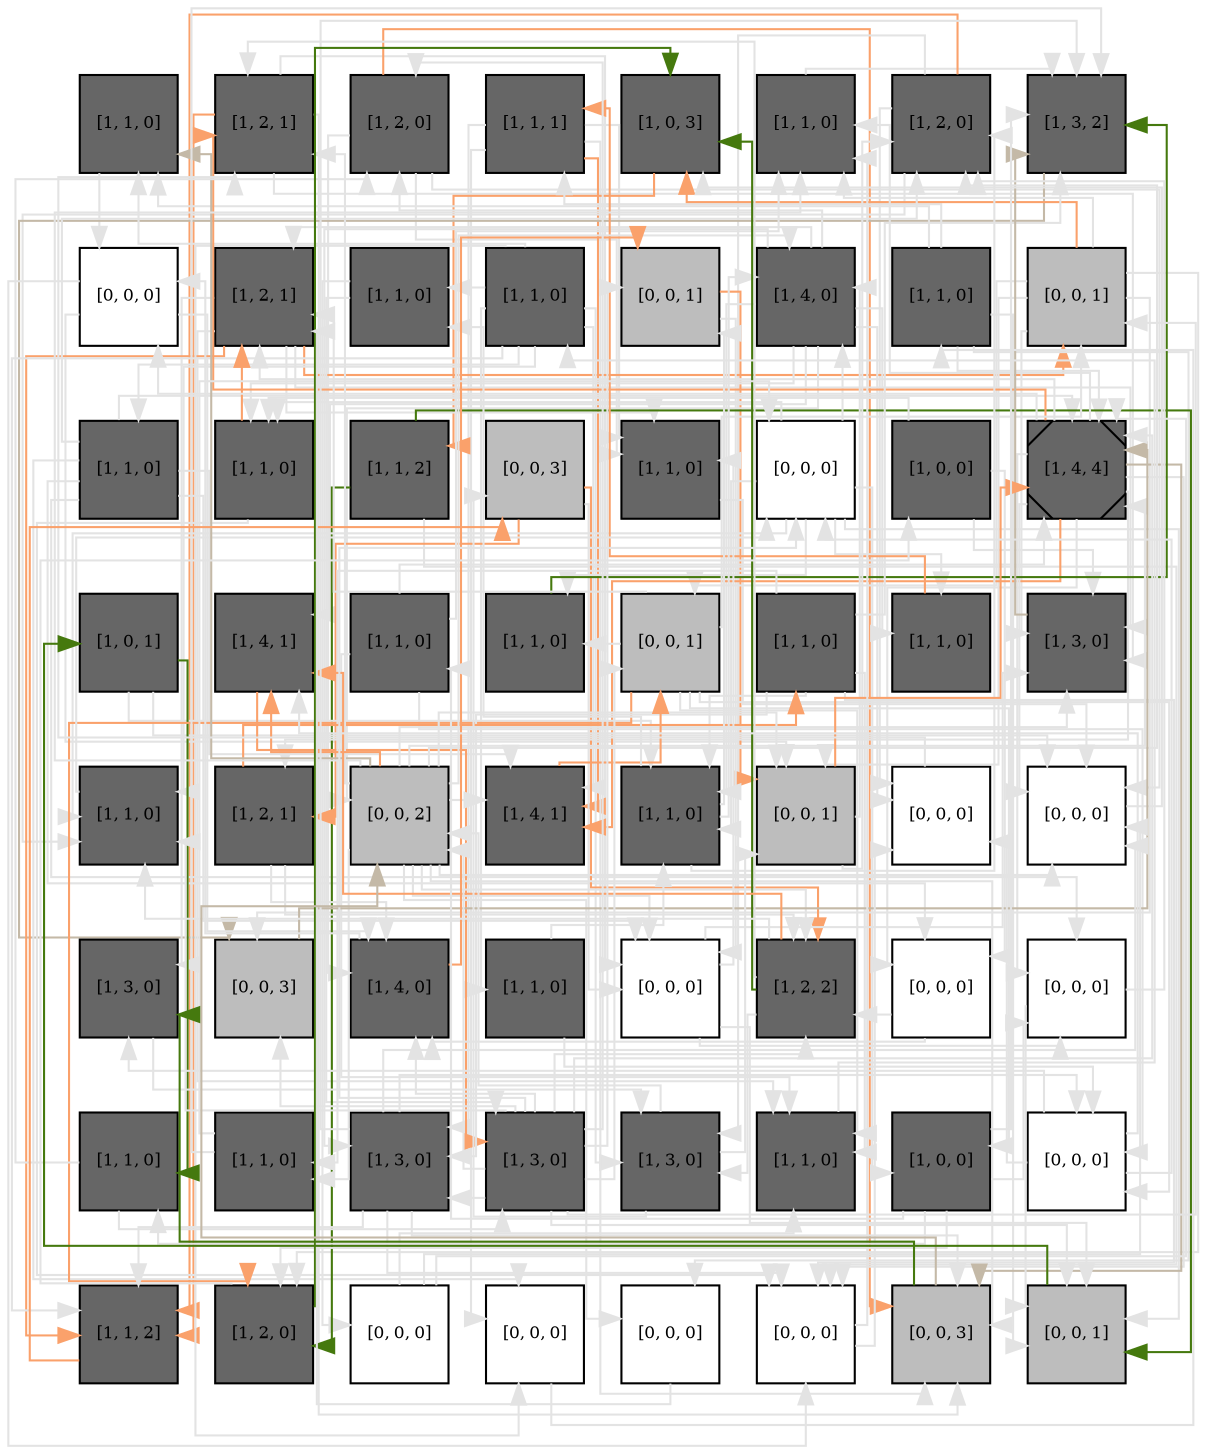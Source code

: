 digraph layout  {
rankdir=TB;
splines=ortho;
node [fixedsize=false, style=filled, width="0.6"];
edge [constraint=false];
0 [fillcolor="#666666", fontsize=8, label="[1, 1, 0]", shape=square, tooltip="name:  Cas12 ,\nin_degree: 3,\nout_degree: 1"];
1 [fillcolor="#666666", fontsize=8, label="[1, 2, 1]", shape=square, tooltip="name:  Mito ,\nin_degree: 4,\nout_degree: 4"];
2 [fillcolor="#666666", fontsize=8, label="[1, 2, 0]", shape=square, tooltip="name:  DNADamageEvent ,\nin_degree: 3,\nout_degree: 4"];
3 [fillcolor="#666666", fontsize=8, label="[1, 1, 1]", shape=square, tooltip="name:  Apaf1 ,\nin_degree: 2,\nout_degree: 5"];
4 [fillcolor="#666666", fontsize=8, label="[1, 0, 3]", shape=square, tooltip="name: GF,\nin_degree: 4,\nout_degree: 1"];
5 [fillcolor="#666666", fontsize=8, label="[1, 1, 0]", shape=square, tooltip="name:  PI3K ,\nin_degree: 5,\nout_degree: 1"];
6 [fillcolor="#666666", fontsize=8, label="[1, 2, 0]", shape=square, tooltip="name:  IkB ,\nin_degree: 5,\nout_degree: 4"];
7 [fillcolor="#666666", fontsize=8, label="[1, 3, 2]", shape=square, tooltip="name:  PIP3 ,\nin_degree: 7,\nout_degree: 1"];
8 [fillcolor="#FFFFFF", fontsize=8, label="[0, 0, 0]", shape=square, tooltip="name: None,\nin_degree: 3,\nout_degree: 3"];
9 [fillcolor="#666666", fontsize=8, label="[1, 2, 1]", shape=square, tooltip="name:  Cas6 ,\nin_degree: 5,\nout_degree: 6"];
10 [fillcolor="#666666", fontsize=8, label="[1, 1, 0]", shape=square, tooltip="name:  TRAF2 ,\nin_degree: 2,\nout_degree: 2"];
11 [fillcolor="#666666", fontsize=8, label="[1, 1, 0]", shape=square, tooltip="name:  TRADD ,\nin_degree: 1,\nout_degree: 9"];
12 [fillcolor="#bdbdbd", fontsize=8, label="[0, 0, 1]", shape=square, tooltip="name: None,\nin_degree: 3,\nout_degree: 2"];
13 [fillcolor="#666666", fontsize=8, label="[1, 4, 0]", shape=square, tooltip="name:  IAP ,\nin_degree: 4,\nout_degree: 9"];
14 [fillcolor="#666666", fontsize=8, label="[1, 1, 0]", shape=square, tooltip="name:  FADD ,\nin_degree: 1,\nout_degree: 5"];
15 [fillcolor="#bdbdbd", fontsize=8, label="[0, 0, 1]", shape=square, tooltip="name: None,\nin_degree: 3,\nout_degree: 7"];
16 [fillcolor="#666666", fontsize=8, label="[1, 1, 0]", shape=square, tooltip="name:  A20 ,\nin_degree: 1,\nout_degree: 7"];
17 [fillcolor="#666666", fontsize=8, label="[1, 1, 0]", shape=square, tooltip="name:  GFR ,\nin_degree: 3,\nout_degree: 2"];
18 [fillcolor="#666666", fontsize=8, label="[1, 1, 2]", shape=square, tooltip="name:  PIP2 ,\nin_degree: 1,\nout_degree: 3"];
19 [fillcolor="#bdbdbd", fontsize=8, label="[0, 0, 3]", shape=square, tooltip="name: None,\nin_degree: 2,\nout_degree: 3"];
20 [fillcolor="#666666", fontsize=8, label="[1, 1, 0]", shape=square, tooltip="name:  TNFR2 ,\nin_degree: 4,\nout_degree: 1"];
21 [fillcolor="#FFFFFF", fontsize=8, label="[0, 0, 0]", shape=square, tooltip="name: None,\nin_degree: 4,\nout_degree: 8"];
22 [fillcolor="#666666", fontsize=8, label="[1, 0, 0]", shape=square, tooltip="name: TNF,\nin_degree: 1,\nout_degree: 3"];
23 [fillcolor="#666666", fontsize=8, label="[1, 4, 4]", shape=Msquare, tooltip="name:  BID ,\nin_degree: 8,\nout_degree: 11"];
24 [fillcolor="#666666", fontsize=8, label="[1, 0, 1]", shape=square, tooltip="name:  GF ,\nin_degree: 1,\nout_degree: 3"];
25 [fillcolor="#666666", fontsize=8, label="[1, 4, 1]", shape=square, tooltip="name:  Cas3 ,\nin_degree: 4,\nout_degree: 1"];
26 [fillcolor="#666666", fontsize=8, label="[1, 1, 0]", shape=square, tooltip="name:  TNFR1 ,\nin_degree: 1,\nout_degree: 4"];
27 [fillcolor="#666666", fontsize=8, label="[1, 1, 0]", shape=square, tooltip="name:  cFLIP ,\nin_degree: 2,\nout_degree: 1"];
28 [fillcolor="#bdbdbd", fontsize=8, label="[0, 0, 1]", shape=square, tooltip="name: None,\nin_degree: 3,\nout_degree: 7"];
29 [fillcolor="#666666", fontsize=8, label="[1, 1, 0]", shape=square, tooltip="name:  NFkB ,\nin_degree: 1,\nout_degree: 6"];
30 [fillcolor="#666666", fontsize=8, label="[1, 1, 0]", shape=square, tooltip="name:  MEKK1 ,\nin_degree: 2,\nout_degree: 1"];
31 [fillcolor="#666666", fontsize=8, label="[1, 3, 0]", shape=square, tooltip="name:  Cas7 ,\nin_degree: 6,\nout_degree: 1"];
32 [fillcolor="#666666", fontsize=8, label="[1, 1, 0]", shape=square, tooltip="name:  TRAF ,\nin_degree: 5,\nout_degree: 1"];
33 [fillcolor="#666666", fontsize=8, label="[1, 2, 1]", shape=square, tooltip="name:  BAD ,\nin_degree: 2,\nout_degree: 3"];
34 [fillcolor="#bdbdbd", fontsize=8, label="[0, 0, 2]", shape=square, tooltip="name: None,\nin_degree: 4,\nout_degree: 16"];
35 [fillcolor="#666666", fontsize=8, label="[1, 4, 1]", shape=square, tooltip="name:  APC ,\nin_degree: 5,\nout_degree: 1"];
36 [fillcolor="#666666", fontsize=8, label="[1, 1, 0]", shape=square, tooltip="name:  Cas3_dummy ,\nin_degree: 5,\nout_degree: 4"];
37 [fillcolor="#bdbdbd", fontsize=8, label="[0, 0, 1]", shape=square, tooltip="name: None,\nin_degree: 5,\nout_degree: 3"];
38 [fillcolor="#FFFFFF", fontsize=8, label="[0, 0, 0]", shape=square, tooltip="name: None,\nin_degree: 4,\nout_degree: 1"];
39 [fillcolor="#FFFFFF", fontsize=8, label="[0, 0, 0]", shape=square, tooltip="name: None,\nin_degree: 7,\nout_degree: 1"];
40 [fillcolor="#666666", fontsize=8, label="[1, 3, 0]", shape=square, tooltip="name:  Cas8 ,\nin_degree: 3,\nout_degree: 1"];
41 [fillcolor="#bdbdbd", fontsize=8, label="[0, 0, 3]", shape=square, tooltip="name: None,\nin_degree: 3,\nout_degree: 1"];
42 [fillcolor="#666666", fontsize=8, label="[1, 4, 0]", shape=square, tooltip="name:  Cas9 ,\nin_degree: 5,\nout_degree: 2"];
43 [fillcolor="#666666", fontsize=8, label="[1, 1, 0]", shape=square, tooltip="name:  RIP ,\nin_degree: 1,\nout_degree: 2"];
44 [fillcolor="#FFFFFF", fontsize=8, label="[0, 0, 0]", shape=square, tooltip="name: None,\nin_degree: 5,\nout_degree: 4"];
45 [fillcolor="#666666", fontsize=8, label="[1, 2, 2]", shape=square, tooltip="name:  Mdm2 ,\nin_degree: 5,\nout_degree: 5"];
46 [fillcolor="#FFFFFF", fontsize=8, label="[0, 0, 0]", shape=square, tooltip="name: None,\nin_degree: 3,\nout_degree: 2"];
47 [fillcolor="#FFFFFF", fontsize=8, label="[0, 0, 0]", shape=square, tooltip="name: None,\nin_degree: 4,\nout_degree: 2"];
48 [fillcolor="#666666", fontsize=8, label="[1, 1, 0]", shape=square, tooltip="name:  JNK ,\nin_degree: 2,\nout_degree: 2"];
49 [fillcolor="#666666", fontsize=8, label="[1, 1, 0]", shape=square, tooltip="name:  PTEN ,\nin_degree: 2,\nout_degree: 2"];
50 [fillcolor="#666666", fontsize=8, label="[1, 3, 0]", shape=square, tooltip="name:  BclX ,\nin_degree: 4,\nout_degree: 6"];
51 [fillcolor="#666666", fontsize=8, label="[1, 3, 0]", shape=square, tooltip="name:  p53 ,\nin_degree: 3,\nout_degree: 13"];
52 [fillcolor="#666666", fontsize=8, label="[1, 3, 0]", shape=square, tooltip="name:  IKK ,\nin_degree: 4,\nout_degree: 3"];
53 [fillcolor="#666666", fontsize=8, label="[1, 1, 0]", shape=square, tooltip="name:  NIK ,\nin_degree: 5,\nout_degree: 1"];
54 [fillcolor="#666666", fontsize=8, label="[1, 0, 0]", shape=square, tooltip="name:  TNF ,\nin_degree: 2,\nout_degree: 5"];
55 [fillcolor="#FFFFFF", fontsize=8, label="[0, 0, 0]", shape=square, tooltip="name: None,\nin_degree: 4,\nout_degree: 4"];
56 [fillcolor="#666666", fontsize=8, label="[1, 1, 2]", shape=square, tooltip="name:  AKT ,\nin_degree: 5,\nout_degree: 1"];
57 [fillcolor="#666666", fontsize=8, label="[1, 2, 0]", shape=square, tooltip="name:  JNKK ,\nin_degree: 4,\nout_degree: 2"];
58 [fillcolor="#FFFFFF", fontsize=8, label="[0, 0, 0]", shape=square, tooltip="name: None,\nin_degree: 1,\nout_degree: 3"];
59 [fillcolor="#FFFFFF", fontsize=8, label="[0, 0, 0]", shape=square, tooltip="name: None,\nin_degree: 3,\nout_degree: 1"];
60 [fillcolor="#FFFFFF", fontsize=8, label="[0, 0, 0]", shape=square, tooltip="name: None,\nin_degree: 2,\nout_degree: 1"];
61 [fillcolor="#FFFFFF", fontsize=8, label="[0, 0, 0]", shape=square, tooltip="name: None,\nin_degree: 6,\nout_degree: 2"];
62 [fillcolor="#bdbdbd", fontsize=8, label="[0, 0, 3]", shape=square, tooltip="name: None,\nin_degree: 6,\nout_degree: 2"];
63 [fillcolor="#bdbdbd", fontsize=8, label="[0, 0, 1]", shape=square, tooltip="name: None,\nin_degree: 6,\nout_degree: 1"];
0 -> 8  [color=grey89, style="penwidth(0.1)", tooltip=" ", weight=1];
1 -> 62  [color=grey89, style="penwidth(0.1)", tooltip=" ", weight=1];
1 -> 31  [color=grey89, style="penwidth(0.1)", tooltip=" ", weight=1];
1 -> 56  [color="#FAA16B", style="penwidth(0.1)", tooltip="7( PIP3 ) to 56( AKT )", weight=1];
1 -> 44  [color=grey89, style="penwidth(0.1)", tooltip=" ", weight=1];
2 -> 42  [color=grey89, style="penwidth(0.1)", tooltip=" ", weight=1];
2 -> 20  [color=grey89, style="penwidth(0.1)", tooltip=" ", weight=1];
2 -> 62  [color="#FAA16B", style="penwidth(0.1)", tooltip="2( DNADamageEvent ) to 51( p53 )", weight=1];
2 -> 39  [color=grey89, style="penwidth(0.1)", tooltip=" ", weight=1];
3 -> 62  [color=grey89, style="penwidth(0.1)", tooltip=" ", weight=1];
3 -> 35  [color="#FAA16B", style="penwidth(0.1)", tooltip="30( MEKK1 ) to 57( JNKK )", weight=1];
3 -> 50  [color=grey89, style="penwidth(0.1)", tooltip=" ", weight=1];
3 -> 59  [color=grey89, style="penwidth(0.1)", tooltip=" ", weight=1];
3 -> 20  [color=grey89, style="penwidth(0.1)", tooltip=" ", weight=1];
4 -> 18  [color="#FAA16B", style="penwidth(0.1)", tooltip="17( GFR ) to 18( PIP2 )", weight=1];
5 -> 7  [color=grey89, style="penwidth(0.1)", tooltip=" ", weight=1];
6 -> 38  [color=grey89, style="penwidth(0.1)", tooltip=" ", weight=1];
6 -> 56  [color="#FAA16B", style="penwidth(0.1)", tooltip="6( IkB ) to 29( NFkB )", weight=1];
6 -> 52  [color=grey89, style="penwidth(0.1)", tooltip=" ", weight=1];
6 -> 32  [color=grey89, style="penwidth(0.1)", tooltip=" ", weight=1];
7 -> 41  [color="#C4B9A7", style="penwidth(0.1)", tooltip="31( Cas7 ) to 0( Cas12 )", weight=1];
8 -> 61  [color=grey89, style="penwidth(0.1)", tooltip=" ", weight=1];
8 -> 42  [color=grey89, style="penwidth(0.1)", tooltip=" ", weight=1];
8 -> 37  [color=grey89, style="penwidth(0.1)", tooltip=" ", weight=1];
9 -> 20  [color=grey89, style="penwidth(0.1)", tooltip=" ", weight=1];
9 -> 56  [color="#FAA16B", style="penwidth(0.1)", tooltip="9( Cas6 ) to 25( Cas3 )", weight=1];
9 -> 40  [color=grey89, style="penwidth(0.1)", tooltip=" ", weight=1];
9 -> 15  [color="#FAA16B", style="penwidth(0.1)", tooltip="17( GFR ) to 18( PIP2 )", weight=1];
9 -> 31  [color=grey89, style="penwidth(0.1)", tooltip=" ", weight=1];
9 -> 53  [color=grey89, style="penwidth(0.1)", tooltip=" ", weight=1];
10 -> 51  [color=grey89, style="penwidth(0.1)", tooltip=" ", weight=1];
10 -> 58  [color=grey89, style="penwidth(0.1)", tooltip=" ", weight=1];
11 -> 43  [color=grey89, style="penwidth(0.1)", tooltip=" ", weight=1];
11 -> 52  [color=grey89, style="penwidth(0.1)", tooltip=" ", weight=1];
11 -> 10  [color=grey89, style="penwidth(0.1)", tooltip=" ", weight=1];
11 -> 0  [color=grey89, style="penwidth(0.1)", tooltip=" ", weight=1];
11 -> 59  [color=grey89, style="penwidth(0.1)", tooltip=" ", weight=1];
11 -> 35  [color=grey89, style="penwidth(0.1)", tooltip=" ", weight=1];
11 -> 56  [color=grey89, style="penwidth(0.1)", tooltip=" ", weight=1];
11 -> 32  [color=grey89, style="penwidth(0.1)", tooltip=" ", weight=1];
11 -> 16  [color=grey89, style="penwidth(0.1)", tooltip=" ", weight=1];
12 -> 44  [color=grey89, style="penwidth(0.1)", tooltip=" ", weight=1];
12 -> 37  [color="#FAA16B", style="penwidth(0.1)", tooltip="42( Cas9 ) to 35( APC )", weight=1];
13 -> 50  [color=grey89, style="penwidth(0.1)", tooltip=" ", weight=1];
13 -> 17  [color=grey89, style="penwidth(0.1)", tooltip=" ", weight=1];
13 -> 30  [color=grey89, style="penwidth(0.1)", tooltip=" ", weight=1];
13 -> 34  [color=grey89, style="penwidth(0.1)", tooltip=" ", weight=1];
13 -> 25  [color=grey89, style="penwidth(0.1)", tooltip=" ", weight=1];
13 -> 38  [color=grey89, style="penwidth(0.1)", tooltip=" ", weight=1];
13 -> 9  [color=grey89, style="penwidth(0.1)", tooltip=" ", weight=1];
13 -> 2  [color=grey89, style="penwidth(0.1)", tooltip=" ", weight=1];
13 -> 36  [color=grey89, style="penwidth(0.1)", tooltip=" ", weight=1];
14 -> 3  [color=grey89, style="penwidth(0.1)", tooltip=" ", weight=1];
14 -> 23  [color=grey89, style="penwidth(0.1)", tooltip=" ", weight=1];
14 -> 60  [color=grey89, style="penwidth(0.1)", tooltip=" ", weight=1];
14 -> 0  [color=grey89, style="penwidth(0.1)", tooltip=" ", weight=1];
14 -> 63  [color=grey89, style="penwidth(0.1)", tooltip=" ", weight=1];
15 -> 31  [color=grey89, style="penwidth(0.1)", tooltip=" ", weight=1];
15 -> 4  [color="#FAA16B", style="penwidth(0.1)", tooltip="17( GFR ) to 18( PIP2 )", weight=1];
15 -> 57  [color=grey89, style="penwidth(0.1)", tooltip=" ", weight=1];
15 -> 28  [color=grey89, style="penwidth(0.1)", tooltip=" ", weight=1];
15 -> 5  [color=grey89, style="penwidth(0.1)", tooltip=" ", weight=1];
15 -> 41  [color=grey89, style="penwidth(0.1)", tooltip=" ", weight=1];
15 -> 37  [color=grey89, style="penwidth(0.1)", tooltip=" ", weight=1];
16 -> 23  [color=grey89, style="penwidth(0.1)", tooltip=" ", weight=1];
16 -> 46  [color=grey89, style="penwidth(0.1)", tooltip=" ", weight=1];
16 -> 44  [color=grey89, style="penwidth(0.1)", tooltip=" ", weight=1];
16 -> 47  [color=grey89, style="penwidth(0.1)", tooltip=" ", weight=1];
16 -> 35  [color=grey89, style="penwidth(0.1)", tooltip=" ", weight=1];
16 -> 59  [color=grey89, style="penwidth(0.1)", tooltip=" ", weight=1];
16 -> 6  [color=grey89, style="penwidth(0.1)", tooltip=" ", weight=1];
17 -> 9  [color="#FAA16B", style="penwidth(0.1)", tooltip="17( GFR ) to 18( PIP2 )", weight=1];
17 -> 61  [color=grey89, style="penwidth(0.1)", tooltip=" ", weight=1];
18 -> 57  [color="#45790E", style="penwidth(0.1)", tooltip="56( AKT ) to 57( JNKK )", weight=1];
18 -> 63  [color="#45790E", style="penwidth(0.1)", tooltip="57( JNKK ) to 48( JNK )", weight=1];
18 -> 61  [color=grey89, style="penwidth(0.1)", tooltip=" ", weight=1];
19 -> 33  [color="#FAA16B", style="penwidth(0.1)", tooltip="6( IkB ) to 29( NFkB )", weight=1];
19 -> 44  [color=grey89, style="penwidth(0.1)", tooltip=" ", weight=1];
19 -> 45  [color="#FAA16B", style="penwidth(0.1)", tooltip="9( Cas6 ) to 25( Cas3 )", weight=1];
20 -> 39  [color=grey89, style="penwidth(0.1)", tooltip=" ", weight=1];
21 -> 17  [color=grey89, style="penwidth(0.1)", tooltip=" ", weight=1];
21 -> 32  [color=grey89, style="penwidth(0.1)", tooltip=" ", weight=1];
21 -> 27  [color=grey89, style="penwidth(0.1)", tooltip=" ", weight=1];
21 -> 30  [color=grey89, style="penwidth(0.1)", tooltip=" ", weight=1];
21 -> 63  [color=grey89, style="penwidth(0.1)", tooltip=" ", weight=1];
21 -> 36  [color=grey89, style="penwidth(0.1)", tooltip=" ", weight=1];
21 -> 13  [color=grey89, style="penwidth(0.1)", tooltip=" ", weight=1];
21 -> 54  [color=grey89, style="penwidth(0.1)", tooltip=" ", weight=1];
22 -> 31  [color=grey89, style="penwidth(0.1)", tooltip=" ", weight=1];
22 -> 46  [color=grey89, style="penwidth(0.1)", tooltip=" ", weight=1];
22 -> 17  [color=grey89, style="penwidth(0.1)", tooltip=" ", weight=1];
23 -> 61  [color=grey89, style="penwidth(0.1)", tooltip=" ", weight=1];
23 -> 1  [color="#FAA16B", style="penwidth(0.1)", tooltip="7( PIP3 ) to 56( AKT )", weight=1];
23 -> 5  [color=grey89, style="penwidth(0.1)", tooltip=" ", weight=1];
23 -> 46  [color=grey89, style="penwidth(0.1)", tooltip=" ", weight=1];
23 -> 62  [color="#C4B9A7", style="penwidth(0.1)", tooltip="31( Cas7 ) to 0( Cas12 )", weight=1];
23 -> 33  [color=grey89, style="penwidth(0.1)", tooltip=" ", weight=1];
23 -> 47  [color=grey89, style="penwidth(0.1)", tooltip=" ", weight=1];
23 -> 8  [color=grey89, style="penwidth(0.1)", tooltip=" ", weight=1];
23 -> 39  [color=grey89, style="penwidth(0.1)", tooltip=" ", weight=1];
23 -> 35  [color="#FAA16B", style="penwidth(0.1)", tooltip="42( Cas9 ) to 35( APC )", weight=1];
23 -> 9  [color=grey89, style="penwidth(0.1)", tooltip=" ", weight=1];
24 -> 36  [color=grey89, style="penwidth(0.1)", tooltip=" ", weight=1];
24 -> 48  [color="#45790E", style="penwidth(0.1)", tooltip="57( JNKK ) to 48( JNK )", weight=1];
24 -> 39  [color=grey89, style="penwidth(0.1)", tooltip=" ", weight=1];
25 -> 51  [color="#FAA16B", style="penwidth(0.1)", tooltip="2( DNADamageEvent ) to 51( p53 )", weight=1];
26 -> 55  [color=grey89, style="penwidth(0.1)", tooltip=" ", weight=1];
26 -> 53  [color=grey89, style="penwidth(0.1)", tooltip=" ", weight=1];
26 -> 5  [color=grey89, style="penwidth(0.1)", tooltip=" ", weight=1];
26 -> 23  [color=grey89, style="penwidth(0.1)", tooltip=" ", weight=1];
27 -> 7  [color="#45790E", style="penwidth(0.1)", tooltip="27( cFLIP ) to 40( Cas8 )", weight=1];
28 -> 53  [color=grey89, style="penwidth(0.1)", tooltip=" ", weight=1];
28 -> 9  [color=grey89, style="penwidth(0.1)", tooltip=" ", weight=1];
28 -> 57  [color="#FAA16B", style="penwidth(0.1)", tooltip="30( MEKK1 ) to 57( JNKK )", weight=1];
28 -> 27  [color=grey89, style="penwidth(0.1)", tooltip=" ", weight=1];
28 -> 15  [color=grey89, style="penwidth(0.1)", tooltip=" ", weight=1];
28 -> 55  [color=grey89, style="penwidth(0.1)", tooltip=" ", weight=1];
28 -> 54  [color=grey89, style="penwidth(0.1)", tooltip=" ", weight=1];
29 -> 7  [color=grey89, style="penwidth(0.1)", tooltip=" ", weight=1];
29 -> 36  [color=grey89, style="penwidth(0.1)", tooltip=" ", weight=1];
29 -> 50  [color=grey89, style="penwidth(0.1)", tooltip=" ", weight=1];
29 -> 49  [color=grey89, style="penwidth(0.1)", tooltip=" ", weight=1];
29 -> 53  [color=grey89, style="penwidth(0.1)", tooltip=" ", weight=1];
29 -> 61  [color=grey89, style="penwidth(0.1)", tooltip=" ", weight=1];
30 -> 3  [color="#FAA16B", style="penwidth(0.1)", tooltip="30( MEKK1 ) to 57( JNKK )", weight=1];
31 -> 7  [color="#C4B9A7", style="penwidth(0.1)", tooltip="31( Cas7 ) to 0( Cas12 )", weight=1];
32 -> 21  [color=grey89, style="penwidth(0.1)", tooltip=" ", weight=1];
33 -> 29  [color="#FAA16B", style="penwidth(0.1)", tooltip="6( IkB ) to 29( NFkB )", weight=1];
33 -> 45  [color=grey89, style="penwidth(0.1)", tooltip=" ", weight=1];
33 -> 42  [color=grey89, style="penwidth(0.1)", tooltip=" ", weight=1];
34 -> 35  [color=grey89, style="penwidth(0.1)", tooltip=" ", weight=1];
34 -> 45  [color=grey89, style="penwidth(0.1)", tooltip=" ", weight=1];
34 -> 37  [color=grey89, style="penwidth(0.1)", tooltip=" ", weight=1];
34 -> 25  [color="#FAA16B", style="penwidth(0.1)", tooltip="2( DNADamageEvent ) to 51( p53 )", weight=1];
34 -> 23  [color=grey89, style="penwidth(0.1)", tooltip=" ", weight=1];
34 -> 5  [color=grey89, style="penwidth(0.1)", tooltip=" ", weight=1];
34 -> 1  [color=grey89, style="penwidth(0.1)", tooltip=" ", weight=1];
34 -> 49  [color=grey89, style="penwidth(0.1)", tooltip=" ", weight=1];
34 -> 39  [color=grey89, style="penwidth(0.1)", tooltip=" ", weight=1];
34 -> 0  [color="#C4B9A7", style="penwidth(0.1)", tooltip="31( Cas7 ) to 0( Cas12 )", weight=1];
34 -> 44  [color=grey89, style="penwidth(0.1)", tooltip=" ", weight=1];
34 -> 60  [color=grey89, style="penwidth(0.1)", tooltip=" ", weight=1];
34 -> 31  [color=grey89, style="penwidth(0.1)", tooltip=" ", weight=1];
34 -> 6  [color=grey89, style="penwidth(0.1)", tooltip=" ", weight=1];
34 -> 13  [color=grey89, style="penwidth(0.1)", tooltip=" ", weight=1];
34 -> 62  [color=grey89, style="penwidth(0.1)", tooltip=" ", weight=1];
35 -> 28  [color="#FAA16B", style="penwidth(0.1)", tooltip="30( MEKK1 ) to 57( JNKK )", weight=1];
36 -> 12  [color=grey89, style="penwidth(0.1)", tooltip=" ", weight=1];
36 -> 6  [color=grey89, style="penwidth(0.1)", tooltip=" ", weight=1];
36 -> 10  [color=grey89, style="penwidth(0.1)", tooltip=" ", weight=1];
36 -> 13  [color=grey89, style="penwidth(0.1)", tooltip=" ", weight=1];
37 -> 13  [color=grey89, style="penwidth(0.1)", tooltip=" ", weight=1];
37 -> 23  [color="#FAA16B", style="penwidth(0.1)", tooltip="42( Cas9 ) to 35( APC )", weight=1];
37 -> 6  [color=grey89, style="penwidth(0.1)", tooltip=" ", weight=1];
38 -> 1  [color=grey89, style="penwidth(0.1)", tooltip=" ", weight=1];
39 -> 4  [color=grey89, style="penwidth(0.1)", tooltip=" ", weight=1];
40 -> 52  [color=grey89, style="penwidth(0.1)", tooltip=" ", weight=1];
41 -> 23  [color="#C4B9A7", style="penwidth(0.1)", tooltip="31( Cas7 ) to 0( Cas12 )", weight=1];
42 -> 12  [color="#FAA16B", style="penwidth(0.1)", tooltip="42( Cas9 ) to 35( APC )", weight=1];
42 -> 8  [color=grey89, style="penwidth(0.1)", tooltip=" ", weight=1];
43 -> 55  [color=grey89, style="penwidth(0.1)", tooltip=" ", weight=1];
43 -> 36  [color=grey89, style="penwidth(0.1)", tooltip=" ", weight=1];
44 -> 63  [color=grey89, style="penwidth(0.1)", tooltip=" ", weight=1];
44 -> 31  [color=grey89, style="penwidth(0.1)", tooltip=" ", weight=1];
44 -> 47  [color=grey89, style="penwidth(0.1)", tooltip=" ", weight=1];
44 -> 20  [color=grey89, style="penwidth(0.1)", tooltip=" ", weight=1];
45 -> 25  [color="#FAA16B", style="penwidth(0.1)", tooltip="9( Cas6 ) to 25( Cas3 )", weight=1];
45 -> 4  [color="#45790E", style="penwidth(0.1)", tooltip="56( AKT ) to 57( JNKK )", weight=1];
45 -> 32  [color=grey89, style="penwidth(0.1)", tooltip=" ", weight=1];
45 -> 52  [color=grey89, style="penwidth(0.1)", tooltip=" ", weight=1];
45 -> 1  [color=grey89, style="penwidth(0.1)", tooltip=" ", weight=1];
46 -> 42  [color=grey89, style="penwidth(0.1)", tooltip=" ", weight=1];
46 -> 45  [color=grey89, style="penwidth(0.1)", tooltip=" ", weight=1];
47 -> 6  [color=grey89, style="penwidth(0.1)", tooltip=" ", weight=1];
47 -> 63  [color=grey89, style="penwidth(0.1)", tooltip=" ", weight=1];
48 -> 2  [color=grey89, style="penwidth(0.1)", tooltip=" ", weight=1];
48 -> 51  [color=grey89, style="penwidth(0.1)", tooltip=" ", weight=1];
49 -> 7  [color=grey89, style="penwidth(0.1)", tooltip=" ", weight=1];
49 -> 21  [color=grey89, style="penwidth(0.1)", tooltip=" ", weight=1];
50 -> 56  [color=grey89, style="penwidth(0.1)", tooltip=" ", weight=1];
50 -> 7  [color=grey89, style="penwidth(0.1)", tooltip=" ", weight=1];
50 -> 62  [color=grey89, style="penwidth(0.1)", tooltip=" ", weight=1];
50 -> 55  [color=grey89, style="penwidth(0.1)", tooltip=" ", weight=1];
50 -> 61  [color=grey89, style="penwidth(0.1)", tooltip=" ", weight=1];
50 -> 39  [color=grey89, style="penwidth(0.1)", tooltip=" ", weight=1];
51 -> 42  [color=grey89, style="penwidth(0.1)", tooltip=" ", weight=1];
51 -> 50  [color=grey89, style="penwidth(0.1)", tooltip=" ", weight=1];
51 -> 15  [color=grey89, style="penwidth(0.1)", tooltip=" ", weight=1];
51 -> 34  [color=grey89, style="penwidth(0.1)", tooltip=" ", weight=1];
51 -> 32  [color=grey89, style="penwidth(0.1)", tooltip=" ", weight=1];
51 -> 45  [color=grey89, style="penwidth(0.1)", tooltip=" ", weight=1];
51 -> 2  [color=grey89, style="penwidth(0.1)", tooltip=" ", weight=1];
51 -> 41  [color=grey89, style="penwidth(0.1)", tooltip=" ", weight=1];
51 -> 63  [color=grey89, style="penwidth(0.1)", tooltip=" ", weight=1];
51 -> 28  [color=grey89, style="penwidth(0.1)", tooltip=" ", weight=1];
51 -> 23  [color=grey89, style="penwidth(0.1)", tooltip=" ", weight=1];
51 -> 21  [color=grey89, style="penwidth(0.1)", tooltip=" ", weight=1];
51 -> 12  [color=grey89, style="penwidth(0.1)", tooltip=" ", weight=1];
52 -> 19  [color=grey89, style="penwidth(0.1)", tooltip=" ", weight=1];
52 -> 37  [color=grey89, style="penwidth(0.1)", tooltip=" ", weight=1];
52 -> 34  [color=grey89, style="penwidth(0.1)", tooltip=" ", weight=1];
53 -> 11  [color=grey89, style="penwidth(0.1)", tooltip=" ", weight=1];
54 -> 48  [color=grey89, style="penwidth(0.1)", tooltip=" ", weight=1];
54 -> 57  [color=grey89, style="penwidth(0.1)", tooltip=" ", weight=1];
54 -> 7  [color=grey89, style="penwidth(0.1)", tooltip=" ", weight=1];
54 -> 47  [color=grey89, style="penwidth(0.1)", tooltip=" ", weight=1];
54 -> 26  [color=grey89, style="penwidth(0.1)", tooltip=" ", weight=1];
55 -> 38  [color=grey89, style="penwidth(0.1)", tooltip=" ", weight=1];
55 -> 40  [color=grey89, style="penwidth(0.1)", tooltip=" ", weight=1];
55 -> 25  [color=grey89, style="penwidth(0.1)", tooltip=" ", weight=1];
55 -> 21  [color=grey89, style="penwidth(0.1)", tooltip=" ", weight=1];
56 -> 19  [color="#FAA16B", style="penwidth(0.1)", tooltip="9( Cas6 ) to 25( Cas3 )", weight=1];
57 -> 22  [color=grey89, style="penwidth(0.1)", tooltip=" ", weight=1];
57 -> 4  [color="#45790E", style="penwidth(0.1)", tooltip="57( JNKK ) to 48( JNK )", weight=1];
58 -> 39  [color=grey89, style="penwidth(0.1)", tooltip=" ", weight=1];
58 -> 23  [color=grey89, style="penwidth(0.1)", tooltip=" ", weight=1];
58 -> 53  [color=grey89, style="penwidth(0.1)", tooltip=" ", weight=1];
59 -> 14  [color=grey89, style="penwidth(0.1)", tooltip=" ", weight=1];
60 -> 9  [color=grey89, style="penwidth(0.1)", tooltip=" ", weight=1];
61 -> 38  [color=grey89, style="penwidth(0.1)", tooltip=" ", weight=1];
61 -> 5  [color=grey89, style="penwidth(0.1)", tooltip=" ", weight=1];
62 -> 40  [color="#45790E", style="penwidth(0.1)", tooltip="27( cFLIP ) to 40( Cas8 )", weight=1];
62 -> 34  [color="#C4B9A7", style="penwidth(0.1)", tooltip="31( Cas7 ) to 0( Cas12 )", weight=1];
63 -> 24  [color="#45790E", style="penwidth(0.1)", tooltip="57( JNKK ) to 48( JNK )", weight=1];
edge [constraint=true, style=invis];

0 -> 8 -> 16 -> 24 -> 32 -> 40 -> 48 -> 56;
1 -> 9 -> 17 -> 25 -> 33 -> 41 -> 49 -> 57;
2 -> 10 -> 18 -> 26 -> 34 -> 42 -> 50 -> 58;
3 -> 11 -> 19 -> 27 -> 35 -> 43 -> 51 -> 59;
4 -> 12 -> 20 -> 28 -> 36 -> 44 -> 52 -> 60;
5 -> 13 -> 21 -> 29 -> 37 -> 45 -> 53 -> 61;
6 -> 14 -> 22 -> 30 -> 38 -> 46 -> 54 -> 62;
7 -> 15 -> 23 -> 31 -> 39 -> 47 -> 55 -> 63;
rank = same {0 -> 1 -> 2 -> 3 -> 4 -> 5 -> 6 -> 7};
rank = same {8 -> 9 -> 10 -> 11 -> 12 -> 13 -> 14 -> 15};
rank = same {16 -> 17 -> 18 -> 19 -> 20 -> 21 -> 22 -> 23};
rank = same {24 -> 25 -> 26 -> 27 -> 28 -> 29 -> 30 -> 31};
rank = same {32 -> 33 -> 34 -> 35 -> 36 -> 37 -> 38 -> 39};
rank = same {40 -> 41 -> 42 -> 43 -> 44 -> 45 -> 46 -> 47};
rank = same {48 -> 49 -> 50 -> 51 -> 52 -> 53 -> 54 -> 55};
rank = same {56 -> 57 -> 58 -> 59 -> 60 -> 61 -> 62 -> 63};
}